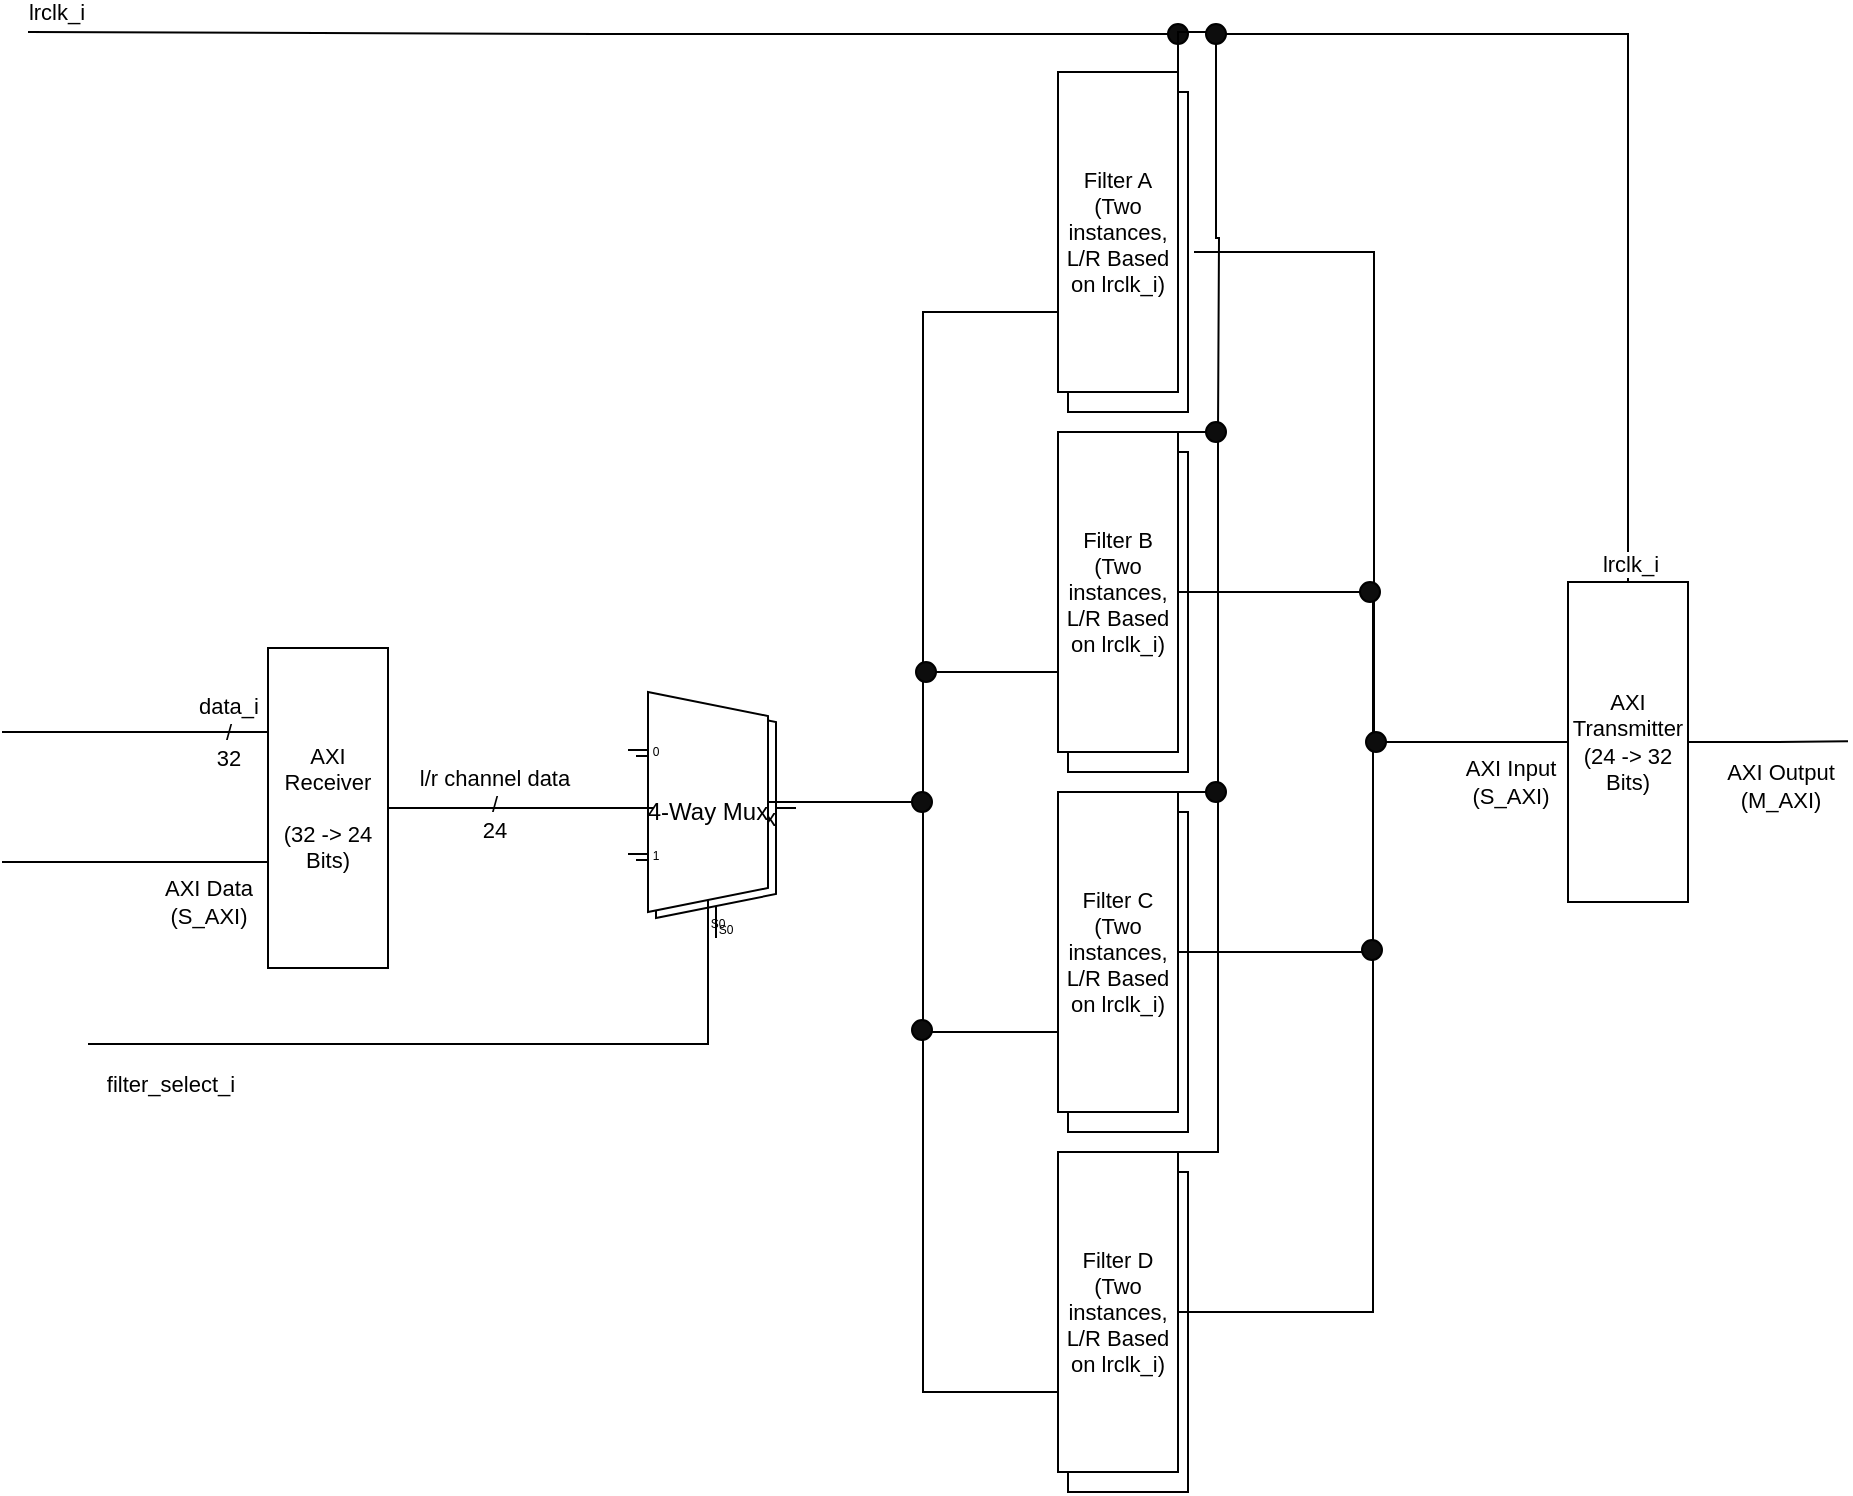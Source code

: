 <mxfile version="26.1.0">
  <diagram name="Page-1" id="bb5YoOR6-BmqvFo-CVhc">
    <mxGraphModel dx="2578" dy="963" grid="1" gridSize="10" guides="1" tooltips="1" connect="1" arrows="1" fold="1" page="1" pageScale="1" pageWidth="850" pageHeight="1100" math="0" shadow="0">
      <root>
        <mxCell id="0" />
        <mxCell id="1" parent="0" />
        <mxCell id="k0Ft3Nndo5Dc3mBfyM6b-35" value="Filter A" style="whiteSpace=wrap;html=1;fontFamily=Helvetica;fontSize=11;fontColor=default;labelBackgroundColor=default;" vertex="1" parent="1">
          <mxGeometry x="490" y="694" width="60" height="160" as="geometry" />
        </mxCell>
        <mxCell id="k0Ft3Nndo5Dc3mBfyM6b-34" value="Filter A" style="whiteSpace=wrap;html=1;fontFamily=Helvetica;fontSize=11;fontColor=default;labelBackgroundColor=default;" vertex="1" parent="1">
          <mxGeometry x="490" y="514" width="60" height="160" as="geometry" />
        </mxCell>
        <mxCell id="k0Ft3Nndo5Dc3mBfyM6b-33" value="Filter A" style="whiteSpace=wrap;html=1;fontFamily=Helvetica;fontSize=11;fontColor=default;labelBackgroundColor=default;" vertex="1" parent="1">
          <mxGeometry x="490" y="334" width="60" height="160" as="geometry" />
        </mxCell>
        <mxCell id="k0Ft3Nndo5Dc3mBfyM6b-49" style="edgeStyle=orthogonalEdgeStyle;shape=connector;rounded=0;orthogonalLoop=1;jettySize=auto;html=1;exitX=1;exitY=0.5;exitDx=0;exitDy=0;strokeColor=default;align=center;verticalAlign=middle;fontFamily=Helvetica;fontSize=11;fontColor=default;labelBackgroundColor=default;startFill=0;endArrow=none;entryX=0;entryY=0.5;entryDx=0;entryDy=0;" edge="1" parent="1">
          <mxGeometry relative="1" as="geometry">
            <mxPoint x="743" y="479" as="targetPoint" />
            <mxPoint x="553" y="234" as="sourcePoint" />
            <Array as="points">
              <mxPoint x="643" y="234" />
              <mxPoint x="643" y="479" />
            </Array>
          </mxGeometry>
        </mxCell>
        <mxCell id="k0Ft3Nndo5Dc3mBfyM6b-32" value="Filter A" style="whiteSpace=wrap;html=1;fontFamily=Helvetica;fontSize=11;fontColor=default;labelBackgroundColor=default;" vertex="1" parent="1">
          <mxGeometry x="490" y="154" width="60" height="160" as="geometry" />
        </mxCell>
        <mxCell id="k0Ft3Nndo5Dc3mBfyM6b-22" value="4-Way Mux" style="shadow=0;dashed=0;align=center;html=1;strokeWidth=1;shape=mxgraph.electrical.abstract.mux2;whiteSpace=wrap;" vertex="1" parent="1">
          <mxGeometry x="274" y="457" width="80" height="120" as="geometry" />
        </mxCell>
        <mxCell id="k0Ft3Nndo5Dc3mBfyM6b-39" style="edgeStyle=orthogonalEdgeStyle;shape=connector;rounded=0;orthogonalLoop=1;jettySize=auto;html=1;exitX=0.5;exitY=1;exitDx=0;exitDy=0;strokeColor=default;align=center;verticalAlign=middle;fontFamily=Helvetica;fontSize=11;fontColor=default;labelBackgroundColor=default;startFill=0;endArrow=none;" edge="1" parent="1" source="k0Ft3Nndo5Dc3mBfyM6b-59">
          <mxGeometry relative="1" as="geometry">
            <mxPoint x="565" y="324" as="targetPoint" />
          </mxGeometry>
        </mxCell>
        <mxCell id="jg0jJUl-sCJbRn0LK_OT-198" value="Filter A&lt;br&gt;(Two instances, L/R Based on lrclk_i)" style="whiteSpace=wrap;html=1;fontFamily=Helvetica;fontSize=11;fontColor=default;labelBackgroundColor=default;" parent="1" vertex="1">
          <mxGeometry x="485" y="144" width="60" height="160" as="geometry" />
        </mxCell>
        <mxCell id="k0Ft3Nndo5Dc3mBfyM6b-38" style="edgeStyle=orthogonalEdgeStyle;shape=connector;rounded=0;orthogonalLoop=1;jettySize=auto;html=1;exitX=1;exitY=0;exitDx=0;exitDy=0;strokeColor=default;align=center;verticalAlign=middle;fontFamily=Helvetica;fontSize=11;fontColor=default;labelBackgroundColor=default;startFill=0;endArrow=none;" edge="1" parent="1" source="k0Ft3Nndo5Dc3mBfyM6b-1">
          <mxGeometry relative="1" as="geometry">
            <mxPoint x="565" y="504" as="targetPoint" />
            <Array as="points">
              <mxPoint x="565" y="324" />
            </Array>
          </mxGeometry>
        </mxCell>
        <mxCell id="k0Ft3Nndo5Dc3mBfyM6b-52" style="edgeStyle=orthogonalEdgeStyle;shape=connector;rounded=0;orthogonalLoop=1;jettySize=auto;html=1;exitX=1;exitY=0.5;exitDx=0;exitDy=0;entryX=0;entryY=0.5;entryDx=0;entryDy=0;strokeColor=default;align=center;verticalAlign=middle;fontFamily=Helvetica;fontSize=11;fontColor=default;labelBackgroundColor=default;startFill=0;endArrow=none;" edge="1" parent="1" source="k0Ft3Nndo5Dc3mBfyM6b-1" target="k0Ft3Nndo5Dc3mBfyM6b-50">
          <mxGeometry relative="1" as="geometry" />
        </mxCell>
        <mxCell id="k0Ft3Nndo5Dc3mBfyM6b-1" value="Filter B&lt;br&gt;(Two instances, L/R Based on lrclk_i)" style="whiteSpace=wrap;html=1;fontFamily=Helvetica;fontSize=11;fontColor=default;labelBackgroundColor=default;" vertex="1" parent="1">
          <mxGeometry x="485" y="324" width="60" height="160" as="geometry" />
        </mxCell>
        <mxCell id="k0Ft3Nndo5Dc3mBfyM6b-51" style="edgeStyle=orthogonalEdgeStyle;shape=connector;rounded=0;orthogonalLoop=1;jettySize=auto;html=1;exitX=1;exitY=0.5;exitDx=0;exitDy=0;entryX=0;entryY=0.5;entryDx=0;entryDy=0;strokeColor=default;align=center;verticalAlign=middle;fontFamily=Helvetica;fontSize=11;fontColor=default;labelBackgroundColor=default;startFill=0;endArrow=none;" edge="1" parent="1" source="k0Ft3Nndo5Dc3mBfyM6b-2" target="k0Ft3Nndo5Dc3mBfyM6b-50">
          <mxGeometry relative="1" as="geometry" />
        </mxCell>
        <mxCell id="k0Ft3Nndo5Dc3mBfyM6b-2" value="Filter C&lt;br&gt;(Two instances, L/R Based on lrclk_i)" style="whiteSpace=wrap;html=1;fontFamily=Helvetica;fontSize=11;fontColor=default;labelBackgroundColor=default;" vertex="1" parent="1">
          <mxGeometry x="485" y="504" width="60" height="160" as="geometry" />
        </mxCell>
        <mxCell id="k0Ft3Nndo5Dc3mBfyM6b-36" style="edgeStyle=orthogonalEdgeStyle;shape=connector;rounded=0;orthogonalLoop=1;jettySize=auto;html=1;exitX=0;exitY=1;exitDx=0;exitDy=0;strokeColor=default;align=center;verticalAlign=middle;fontFamily=Helvetica;fontSize=11;fontColor=default;labelBackgroundColor=default;startFill=0;endArrow=none;" edge="1" parent="1" source="k0Ft3Nndo5Dc3mBfyM6b-3">
          <mxGeometry relative="1" as="geometry">
            <mxPoint x="484.857" y="844.143" as="targetPoint" />
          </mxGeometry>
        </mxCell>
        <mxCell id="k0Ft3Nndo5Dc3mBfyM6b-37" style="edgeStyle=orthogonalEdgeStyle;shape=connector;rounded=0;orthogonalLoop=1;jettySize=auto;html=1;exitX=1;exitY=0;exitDx=0;exitDy=0;entryX=1;entryY=0;entryDx=0;entryDy=0;strokeColor=default;align=center;verticalAlign=middle;fontFamily=Helvetica;fontSize=11;fontColor=default;labelBackgroundColor=default;startFill=0;endArrow=none;" edge="1" parent="1" source="k0Ft3Nndo5Dc3mBfyM6b-3" target="k0Ft3Nndo5Dc3mBfyM6b-2">
          <mxGeometry relative="1" as="geometry">
            <Array as="points">
              <mxPoint x="565" y="684" />
              <mxPoint x="565" y="504" />
            </Array>
          </mxGeometry>
        </mxCell>
        <mxCell id="k0Ft3Nndo5Dc3mBfyM6b-53" style="edgeStyle=orthogonalEdgeStyle;shape=connector;rounded=0;orthogonalLoop=1;jettySize=auto;html=1;exitX=1;exitY=0.5;exitDx=0;exitDy=0;entryX=0;entryY=0.5;entryDx=0;entryDy=0;strokeColor=default;align=center;verticalAlign=middle;fontFamily=Helvetica;fontSize=11;fontColor=default;labelBackgroundColor=default;startFill=0;endArrow=none;" edge="1" parent="1" source="k0Ft3Nndo5Dc3mBfyM6b-3" target="k0Ft3Nndo5Dc3mBfyM6b-50">
          <mxGeometry relative="1" as="geometry" />
        </mxCell>
        <mxCell id="k0Ft3Nndo5Dc3mBfyM6b-58" value="AXI Input&lt;div&gt;(S_AXI)&lt;/div&gt;" style="edgeLabel;html=1;align=center;verticalAlign=middle;resizable=0;points=[];fontFamily=Helvetica;fontSize=11;fontColor=default;labelBackgroundColor=default;" vertex="1" connectable="0" parent="k0Ft3Nndo5Dc3mBfyM6b-53">
          <mxGeometry x="0.943" y="1" relative="1" as="geometry">
            <mxPoint x="-16" y="21" as="offset" />
          </mxGeometry>
        </mxCell>
        <mxCell id="k0Ft3Nndo5Dc3mBfyM6b-3" value="Filter D&lt;br&gt;(Two instances, L/R Based on lrclk_i)" style="whiteSpace=wrap;html=1;fontFamily=Helvetica;fontSize=11;fontColor=default;labelBackgroundColor=default;" vertex="1" parent="1">
          <mxGeometry x="485" y="684" width="60" height="160" as="geometry" />
        </mxCell>
        <mxCell id="k0Ft3Nndo5Dc3mBfyM6b-6" style="edgeStyle=orthogonalEdgeStyle;rounded=0;orthogonalLoop=1;jettySize=auto;html=1;exitX=1;exitY=0.5;exitDx=0;exitDy=-5;exitPerimeter=0;entryX=0;entryY=0.75;entryDx=0;entryDy=0;endArrow=none;startFill=0;" edge="1" parent="1" source="k0Ft3Nndo5Dc3mBfyM6b-4" target="k0Ft3Nndo5Dc3mBfyM6b-2">
          <mxGeometry relative="1" as="geometry" />
        </mxCell>
        <mxCell id="k0Ft3Nndo5Dc3mBfyM6b-8" style="edgeStyle=orthogonalEdgeStyle;shape=connector;rounded=0;orthogonalLoop=1;jettySize=auto;html=1;exitX=1;exitY=0.5;exitDx=0;exitDy=-5;exitPerimeter=0;entryX=0;entryY=0.75;entryDx=0;entryDy=0;strokeColor=default;align=center;verticalAlign=middle;fontFamily=Helvetica;fontSize=11;fontColor=default;labelBackgroundColor=default;startFill=0;endArrow=none;" edge="1" parent="1" source="k0Ft3Nndo5Dc3mBfyM6b-4" target="k0Ft3Nndo5Dc3mBfyM6b-1">
          <mxGeometry relative="1" as="geometry" />
        </mxCell>
        <mxCell id="k0Ft3Nndo5Dc3mBfyM6b-9" style="edgeStyle=orthogonalEdgeStyle;shape=connector;rounded=0;orthogonalLoop=1;jettySize=auto;html=1;exitX=1;exitY=0.5;exitDx=0;exitDy=-5;exitPerimeter=0;entryX=0;entryY=0.75;entryDx=0;entryDy=0;strokeColor=default;align=center;verticalAlign=middle;fontFamily=Helvetica;fontSize=11;fontColor=default;labelBackgroundColor=default;startFill=0;endArrow=none;" edge="1" parent="1" source="k0Ft3Nndo5Dc3mBfyM6b-4" target="jg0jJUl-sCJbRn0LK_OT-198">
          <mxGeometry relative="1" as="geometry" />
        </mxCell>
        <mxCell id="k0Ft3Nndo5Dc3mBfyM6b-20" style="edgeStyle=orthogonalEdgeStyle;shape=connector;rounded=0;orthogonalLoop=1;jettySize=auto;html=1;exitX=0.375;exitY=1;exitDx=10;exitDy=0;exitPerimeter=0;strokeColor=default;align=center;verticalAlign=middle;fontFamily=Helvetica;fontSize=11;fontColor=default;labelBackgroundColor=default;startFill=0;endArrow=none;" edge="1" parent="1" source="k0Ft3Nndo5Dc3mBfyM6b-4">
          <mxGeometry relative="1" as="geometry">
            <mxPoint y="630" as="targetPoint" />
            <Array as="points">
              <mxPoint x="310" y="630" />
            </Array>
          </mxGeometry>
        </mxCell>
        <mxCell id="k0Ft3Nndo5Dc3mBfyM6b-21" value="filter_select_i" style="edgeLabel;html=1;align=center;verticalAlign=middle;resizable=0;points=[];fontFamily=Helvetica;fontSize=11;fontColor=default;labelBackgroundColor=default;" vertex="1" connectable="0" parent="k0Ft3Nndo5Dc3mBfyM6b-20">
          <mxGeometry x="0.993" y="1" relative="1" as="geometry">
            <mxPoint x="39" y="19" as="offset" />
          </mxGeometry>
        </mxCell>
        <mxCell id="k0Ft3Nndo5Dc3mBfyM6b-4" value="4-Way Mux" style="shadow=0;dashed=0;align=center;html=1;strokeWidth=1;shape=mxgraph.electrical.abstract.mux2;whiteSpace=wrap;" vertex="1" parent="1">
          <mxGeometry x="270" y="454" width="80" height="120" as="geometry" />
        </mxCell>
        <mxCell id="k0Ft3Nndo5Dc3mBfyM6b-7" style="edgeStyle=orthogonalEdgeStyle;rounded=0;orthogonalLoop=1;jettySize=auto;html=1;exitX=0;exitY=0.75;exitDx=0;exitDy=0;entryX=1;entryY=0.5;entryDx=0;entryDy=-5;entryPerimeter=0;endArrow=none;startFill=0;" edge="1" parent="1" source="k0Ft3Nndo5Dc3mBfyM6b-3" target="k0Ft3Nndo5Dc3mBfyM6b-4">
          <mxGeometry relative="1" as="geometry" />
        </mxCell>
        <mxCell id="k0Ft3Nndo5Dc3mBfyM6b-17" value="" style="ellipse;whiteSpace=wrap;html=1;fontFamily=Helvetica;fontSize=11;fontColor=default;labelBackgroundColor=default;fillColor=#0D0D0D;" vertex="1" parent="1">
          <mxGeometry x="414" y="439" width="10" height="10" as="geometry" />
        </mxCell>
        <mxCell id="k0Ft3Nndo5Dc3mBfyM6b-18" value="" style="ellipse;whiteSpace=wrap;html=1;fontFamily=Helvetica;fontSize=11;fontColor=default;labelBackgroundColor=default;fillColor=#0D0D0D;" vertex="1" parent="1">
          <mxGeometry x="412" y="504" width="10" height="10" as="geometry" />
        </mxCell>
        <mxCell id="k0Ft3Nndo5Dc3mBfyM6b-19" value="" style="ellipse;whiteSpace=wrap;html=1;fontFamily=Helvetica;fontSize=11;fontColor=default;labelBackgroundColor=default;fillColor=#0D0D0D;" vertex="1" parent="1">
          <mxGeometry x="412" y="618" width="10" height="10" as="geometry" />
        </mxCell>
        <mxCell id="k0Ft3Nndo5Dc3mBfyM6b-40" style="edgeStyle=orthogonalEdgeStyle;shape=connector;rounded=0;orthogonalLoop=1;jettySize=auto;html=1;strokeColor=default;align=center;verticalAlign=middle;fontFamily=Helvetica;fontSize=11;fontColor=default;labelBackgroundColor=default;startFill=0;endArrow=none;exitX=0;exitY=0.5;exitDx=0;exitDy=0;" edge="1" parent="1" source="k0Ft3Nndo5Dc3mBfyM6b-44">
          <mxGeometry relative="1" as="geometry">
            <mxPoint x="-30" y="124" as="targetPoint" />
            <mxPoint x="490" y="124" as="sourcePoint" />
          </mxGeometry>
        </mxCell>
        <mxCell id="k0Ft3Nndo5Dc3mBfyM6b-41" value="lrclk_i" style="edgeLabel;html=1;align=center;verticalAlign=middle;resizable=0;points=[];fontFamily=Helvetica;fontSize=11;fontColor=default;labelBackgroundColor=none;" vertex="1" connectable="0" parent="k0Ft3Nndo5Dc3mBfyM6b-40">
          <mxGeometry x="0.983" relative="1" as="geometry">
            <mxPoint x="9" y="-10" as="offset" />
          </mxGeometry>
        </mxCell>
        <mxCell id="k0Ft3Nndo5Dc3mBfyM6b-42" value="" style="ellipse;whiteSpace=wrap;html=1;fontFamily=Helvetica;fontSize=11;fontColor=default;labelBackgroundColor=default;fillColor=#0D0D0D;" vertex="1" parent="1">
          <mxGeometry x="559" y="319" width="10" height="10" as="geometry" />
        </mxCell>
        <mxCell id="k0Ft3Nndo5Dc3mBfyM6b-43" value="" style="ellipse;whiteSpace=wrap;html=1;fontFamily=Helvetica;fontSize=11;fontColor=default;labelBackgroundColor=default;fillColor=#0D0D0D;" vertex="1" parent="1">
          <mxGeometry x="559" y="499" width="10" height="10" as="geometry" />
        </mxCell>
        <mxCell id="k0Ft3Nndo5Dc3mBfyM6b-44" value="" style="ellipse;whiteSpace=wrap;html=1;fontFamily=Helvetica;fontSize=11;fontColor=default;labelBackgroundColor=default;fillColor=#0D0D0D;" vertex="1" parent="1">
          <mxGeometry x="540" y="120" width="10" height="10" as="geometry" />
        </mxCell>
        <mxCell id="k0Ft3Nndo5Dc3mBfyM6b-77" style="edgeStyle=orthogonalEdgeStyle;shape=connector;rounded=0;orthogonalLoop=1;jettySize=auto;html=1;exitX=1;exitY=0.5;exitDx=0;exitDy=0;strokeColor=default;align=center;verticalAlign=middle;fontFamily=Helvetica;fontSize=11;fontColor=default;labelBackgroundColor=default;startFill=0;endArrow=none;" edge="1" parent="1" source="k0Ft3Nndo5Dc3mBfyM6b-50">
          <mxGeometry relative="1" as="geometry">
            <mxPoint x="880.0" y="478.667" as="targetPoint" />
          </mxGeometry>
        </mxCell>
        <mxCell id="k0Ft3Nndo5Dc3mBfyM6b-50" value="AXI Transmitter&lt;br&gt;(24 -&amp;gt; 32 Bits)" style="whiteSpace=wrap;html=1;fontFamily=Helvetica;fontSize=11;fontColor=default;labelBackgroundColor=default;" vertex="1" parent="1">
          <mxGeometry x="740" y="399" width="60" height="160" as="geometry" />
        </mxCell>
        <mxCell id="k0Ft3Nndo5Dc3mBfyM6b-54" value="" style="ellipse;whiteSpace=wrap;html=1;fontFamily=Helvetica;fontSize=11;fontColor=default;labelBackgroundColor=default;fillColor=#0D0D0D;" vertex="1" parent="1">
          <mxGeometry x="636" y="399" width="10" height="10" as="geometry" />
        </mxCell>
        <mxCell id="k0Ft3Nndo5Dc3mBfyM6b-55" value="" style="ellipse;whiteSpace=wrap;html=1;fontFamily=Helvetica;fontSize=11;fontColor=default;labelBackgroundColor=default;fillColor=#0D0D0D;" vertex="1" parent="1">
          <mxGeometry x="637" y="578" width="10" height="10" as="geometry" />
        </mxCell>
        <mxCell id="k0Ft3Nndo5Dc3mBfyM6b-57" value="" style="ellipse;whiteSpace=wrap;html=1;fontFamily=Helvetica;fontSize=11;fontColor=default;labelBackgroundColor=default;fillColor=#0D0D0D;" vertex="1" parent="1">
          <mxGeometry x="639" y="474" width="10" height="10" as="geometry" />
        </mxCell>
        <mxCell id="k0Ft3Nndo5Dc3mBfyM6b-60" value="" style="edgeStyle=orthogonalEdgeStyle;shape=connector;rounded=0;orthogonalLoop=1;jettySize=auto;html=1;exitX=1;exitY=0;exitDx=0;exitDy=0;strokeColor=default;align=center;verticalAlign=middle;fontFamily=Helvetica;fontSize=11;fontColor=default;labelBackgroundColor=default;startFill=0;endArrow=none;" edge="1" parent="1" source="jg0jJUl-sCJbRn0LK_OT-198" target="k0Ft3Nndo5Dc3mBfyM6b-59">
          <mxGeometry relative="1" as="geometry">
            <mxPoint x="565" y="324" as="targetPoint" />
            <mxPoint x="545" y="144" as="sourcePoint" />
          </mxGeometry>
        </mxCell>
        <mxCell id="k0Ft3Nndo5Dc3mBfyM6b-61" style="edgeStyle=orthogonalEdgeStyle;shape=connector;rounded=0;orthogonalLoop=1;jettySize=auto;html=1;exitX=1;exitY=0.5;exitDx=0;exitDy=0;entryX=0.5;entryY=0;entryDx=0;entryDy=0;strokeColor=default;align=center;verticalAlign=middle;fontFamily=Helvetica;fontSize=11;fontColor=default;labelBackgroundColor=default;startFill=0;endArrow=none;" edge="1" parent="1" source="k0Ft3Nndo5Dc3mBfyM6b-59" target="k0Ft3Nndo5Dc3mBfyM6b-50">
          <mxGeometry relative="1" as="geometry" />
        </mxCell>
        <mxCell id="k0Ft3Nndo5Dc3mBfyM6b-62" value="lrclk_i" style="edgeLabel;html=1;align=center;verticalAlign=middle;resizable=0;points=[];fontFamily=Helvetica;fontSize=11;fontColor=default;labelBackgroundColor=default;" vertex="1" connectable="0" parent="k0Ft3Nndo5Dc3mBfyM6b-61">
          <mxGeometry x="0.962" y="1" relative="1" as="geometry">
            <mxPoint as="offset" />
          </mxGeometry>
        </mxCell>
        <mxCell id="k0Ft3Nndo5Dc3mBfyM6b-59" value="" style="ellipse;whiteSpace=wrap;html=1;fontFamily=Helvetica;fontSize=11;fontColor=default;labelBackgroundColor=default;fillColor=#0D0D0D;" vertex="1" parent="1">
          <mxGeometry x="559" y="120" width="10" height="10" as="geometry" />
        </mxCell>
        <mxCell id="k0Ft3Nndo5Dc3mBfyM6b-67" value="AXI Receiver&lt;div&gt;&lt;br&gt;&lt;/div&gt;&lt;div&gt;(32 -&amp;gt; 24 Bits)&lt;/div&gt;" style="whiteSpace=wrap;html=1;fontFamily=Helvetica;fontSize=11;fontColor=default;labelBackgroundColor=default;" vertex="1" parent="1">
          <mxGeometry x="90" y="432" width="60" height="160" as="geometry" />
        </mxCell>
        <mxCell id="k0Ft3Nndo5Dc3mBfyM6b-70" style="edgeStyle=orthogonalEdgeStyle;shape=connector;rounded=0;orthogonalLoop=1;jettySize=auto;html=1;exitX=1;exitY=0.5;exitDx=0;exitDy=0;entryX=0.163;entryY=0.483;entryDx=0;entryDy=0;entryPerimeter=0;strokeColor=default;align=center;verticalAlign=middle;fontFamily=Helvetica;fontSize=11;fontColor=default;labelBackgroundColor=default;startFill=0;endArrow=none;" edge="1" parent="1" source="k0Ft3Nndo5Dc3mBfyM6b-67" target="k0Ft3Nndo5Dc3mBfyM6b-4">
          <mxGeometry relative="1" as="geometry" />
        </mxCell>
        <mxCell id="k0Ft3Nndo5Dc3mBfyM6b-71" value="l/r channel data&lt;div&gt;/&lt;/div&gt;&lt;div&gt;24&lt;/div&gt;" style="edgeLabel;html=1;align=center;verticalAlign=middle;resizable=0;points=[];fontFamily=Helvetica;fontSize=11;fontColor=default;labelBackgroundColor=none;" vertex="1" connectable="0" parent="k0Ft3Nndo5Dc3mBfyM6b-70">
          <mxGeometry x="-0.203" y="2" relative="1" as="geometry">
            <mxPoint as="offset" />
          </mxGeometry>
        </mxCell>
        <mxCell id="k0Ft3Nndo5Dc3mBfyM6b-73" style="edgeStyle=orthogonalEdgeStyle;shape=connector;rounded=0;orthogonalLoop=1;jettySize=auto;html=1;exitX=1;exitY=0.5;exitDx=0;exitDy=0;entryX=0.163;entryY=0.483;entryDx=0;entryDy=0;entryPerimeter=0;strokeColor=default;align=center;verticalAlign=middle;fontFamily=Helvetica;fontSize=11;fontColor=default;labelBackgroundColor=default;startFill=0;endArrow=none;" edge="1" parent="1">
          <mxGeometry relative="1" as="geometry">
            <mxPoint x="-43" y="474" as="sourcePoint" />
            <mxPoint x="90" y="474" as="targetPoint" />
          </mxGeometry>
        </mxCell>
        <mxCell id="k0Ft3Nndo5Dc3mBfyM6b-74" value="data_i&lt;div&gt;/&lt;/div&gt;&lt;div&gt;32&lt;/div&gt;" style="edgeLabel;html=1;align=center;verticalAlign=middle;resizable=0;points=[];fontFamily=Helvetica;fontSize=11;fontColor=default;labelBackgroundColor=none;" vertex="1" connectable="0" parent="k0Ft3Nndo5Dc3mBfyM6b-73">
          <mxGeometry x="-0.203" y="2" relative="1" as="geometry">
            <mxPoint x="60" y="2" as="offset" />
          </mxGeometry>
        </mxCell>
        <mxCell id="k0Ft3Nndo5Dc3mBfyM6b-75" style="edgeStyle=orthogonalEdgeStyle;shape=connector;rounded=0;orthogonalLoop=1;jettySize=auto;html=1;exitX=1;exitY=0.5;exitDx=0;exitDy=0;entryX=0.163;entryY=0.483;entryDx=0;entryDy=0;entryPerimeter=0;strokeColor=default;align=center;verticalAlign=middle;fontFamily=Helvetica;fontSize=11;fontColor=default;labelBackgroundColor=default;startFill=0;endArrow=none;" edge="1" parent="1">
          <mxGeometry relative="1" as="geometry">
            <mxPoint x="-43" y="539" as="sourcePoint" />
            <mxPoint x="90" y="539" as="targetPoint" />
          </mxGeometry>
        </mxCell>
        <mxCell id="k0Ft3Nndo5Dc3mBfyM6b-76" value="AXI Data&lt;div&gt;(S_AXI)&lt;/div&gt;" style="edgeLabel;html=1;align=center;verticalAlign=middle;resizable=0;points=[];fontFamily=Helvetica;fontSize=11;fontColor=default;labelBackgroundColor=none;" vertex="1" connectable="0" parent="k0Ft3Nndo5Dc3mBfyM6b-75">
          <mxGeometry x="-0.203" y="2" relative="1" as="geometry">
            <mxPoint x="50" y="22" as="offset" />
          </mxGeometry>
        </mxCell>
        <mxCell id="k0Ft3Nndo5Dc3mBfyM6b-78" value="AXI Output&lt;div&gt;(M_AXI)&lt;/div&gt;" style="edgeLabel;html=1;align=center;verticalAlign=middle;resizable=0;points=[];fontFamily=Helvetica;fontSize=11;fontColor=default;labelBackgroundColor=default;" vertex="1" connectable="0" parent="1">
          <mxGeometry x="829.997" y="499" as="geometry">
            <mxPoint x="16" y="2" as="offset" />
          </mxGeometry>
        </mxCell>
      </root>
    </mxGraphModel>
  </diagram>
</mxfile>
